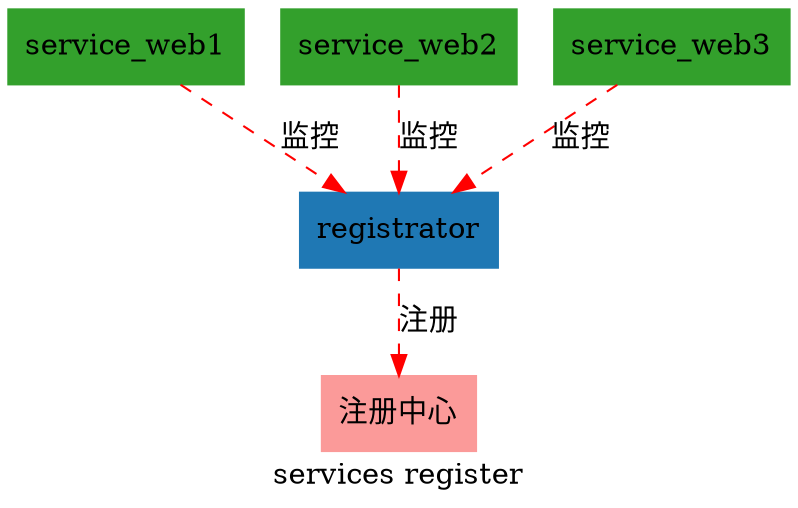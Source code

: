 digraph G {
    size="6,6";
    label="services register"
    node [colorscheme=paired12, color=1, style=filled];
    registrator[label="registrator", color=2, shape="record"]
    service1[label="service_web1", color=4, shape="record"]
    service2[label="service_web2", color=4, shape="record"]
    service3[label="service_web3", color=4, shape="record"]
    register_center[label="注册中心", color=5, shape="record"]
    {service1 service2 service3} -> registrator [label="监控",color="red",style="dashed"]
    registrator->register_center[label="注册",color="red",style="dashed"]
}